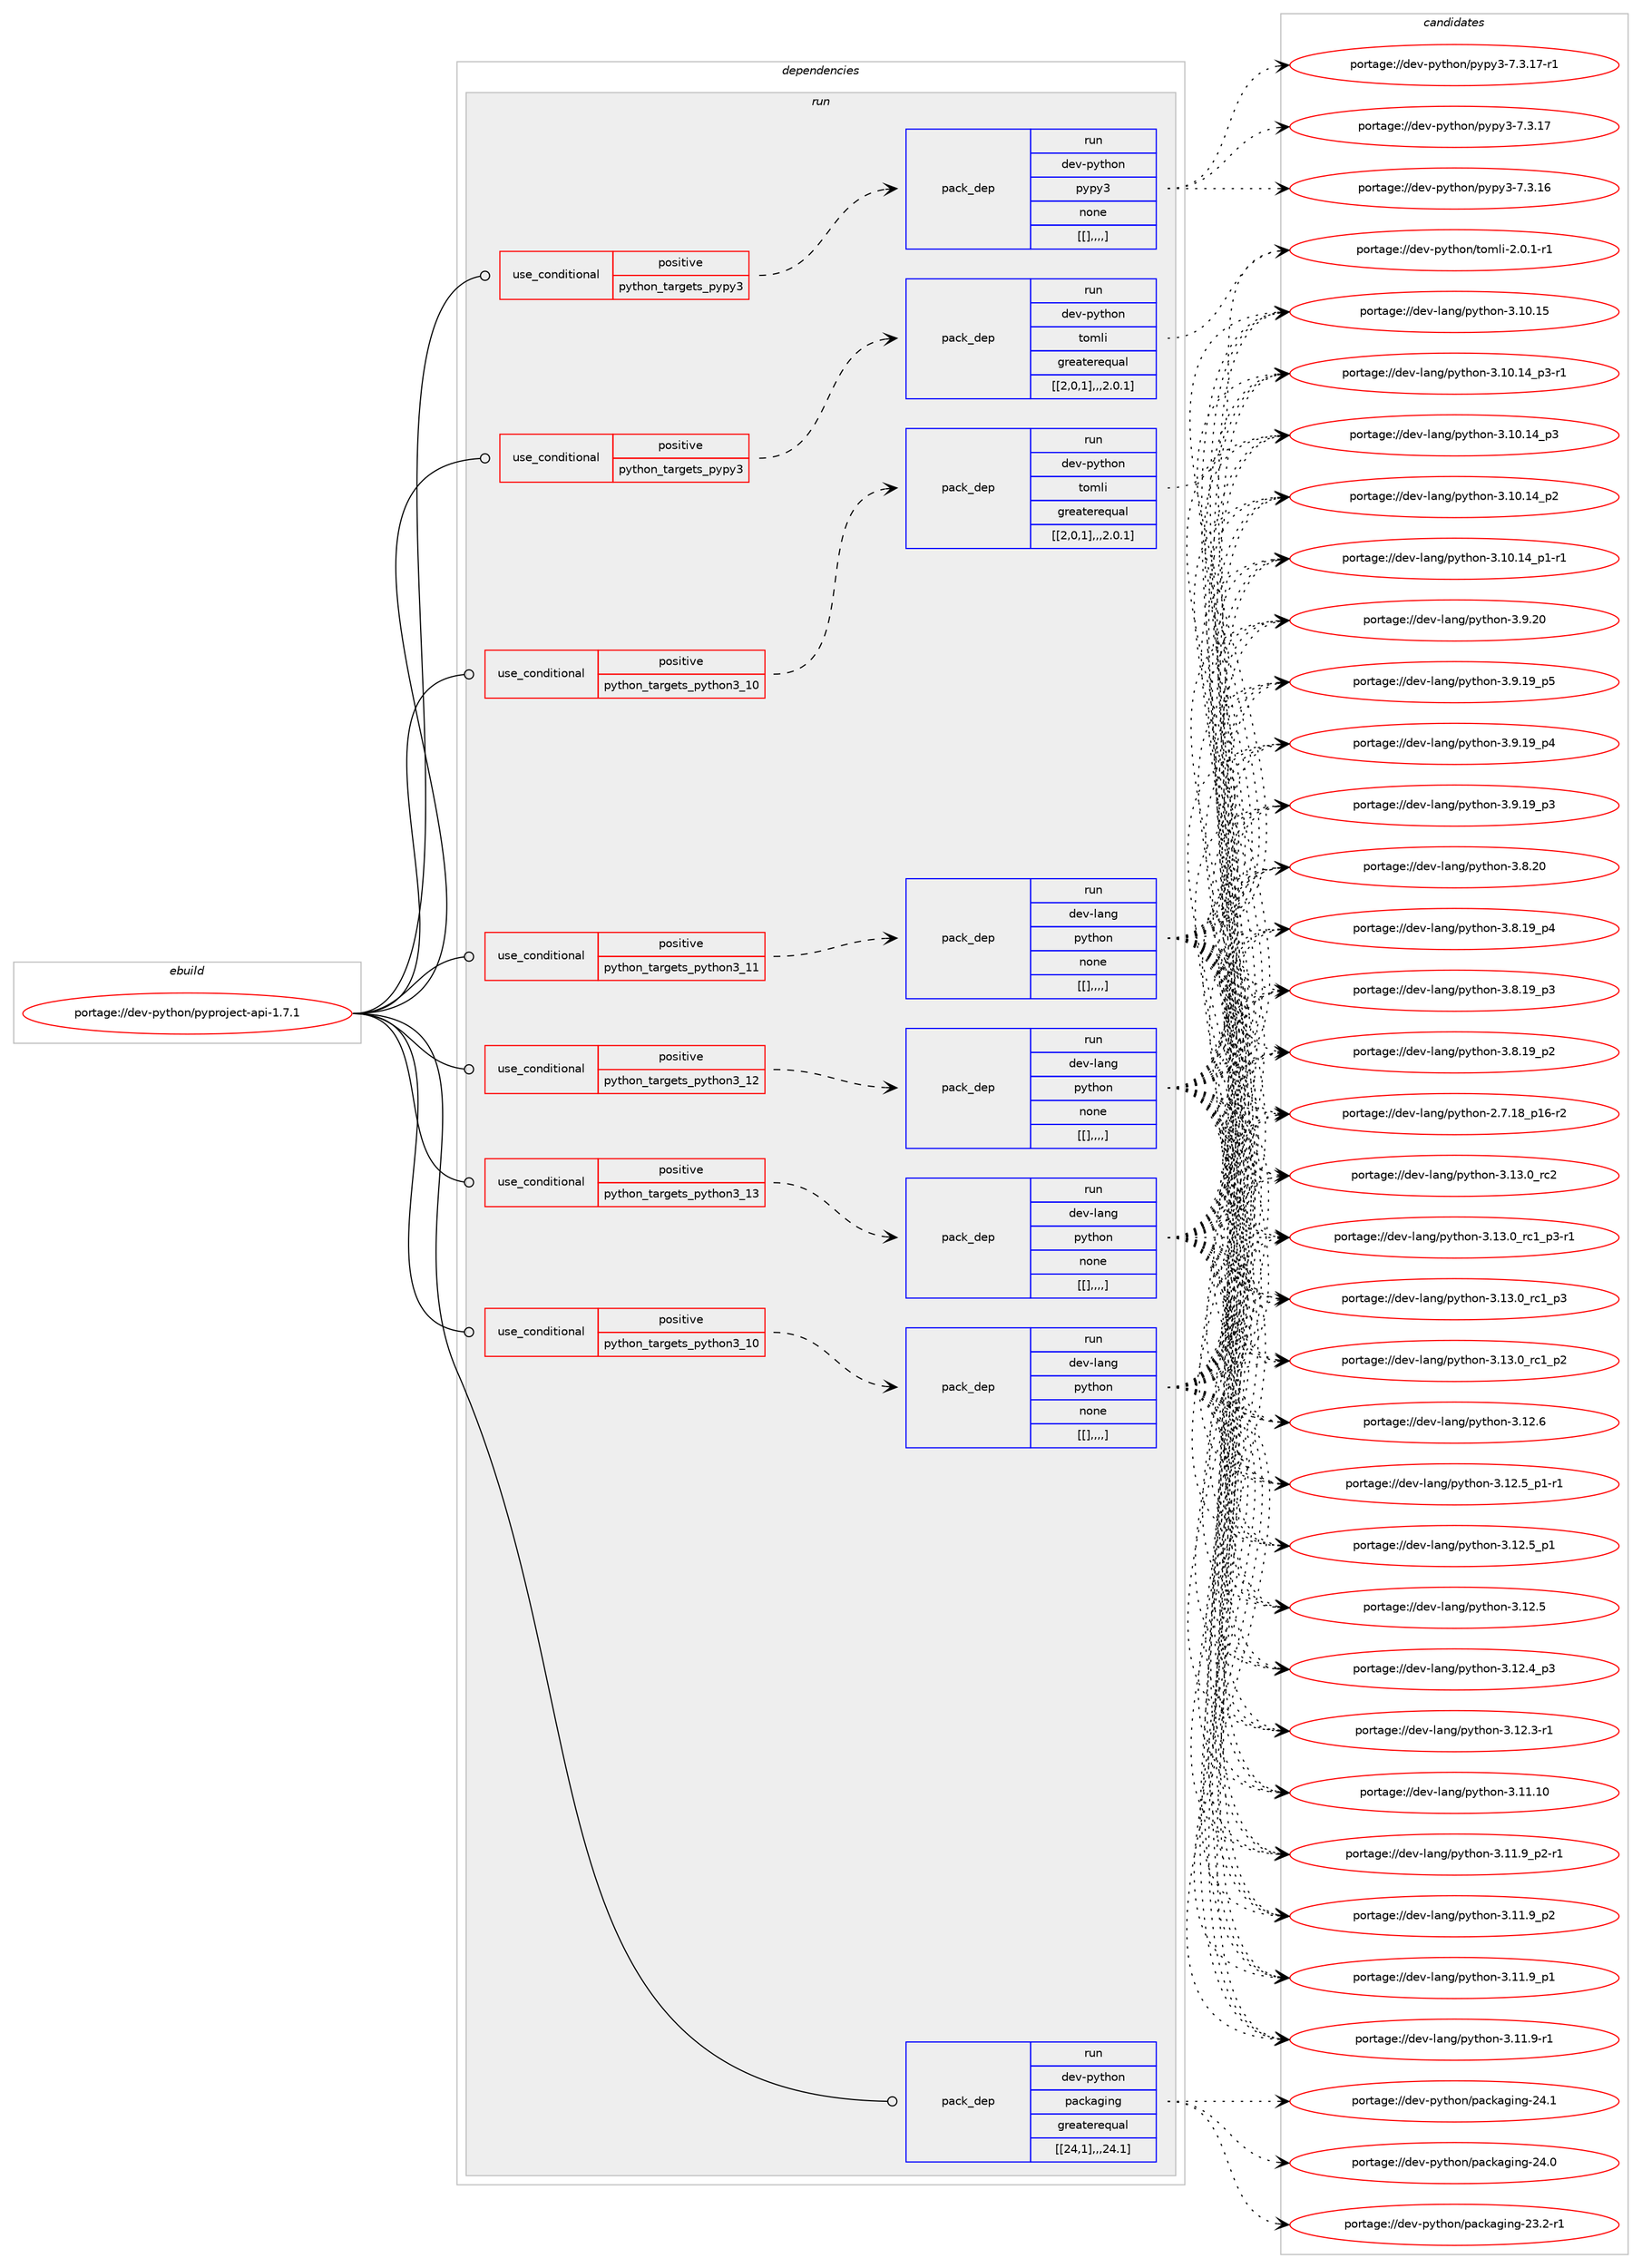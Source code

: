 digraph prolog {

# *************
# Graph options
# *************

newrank=true;
concentrate=true;
compound=true;
graph [rankdir=LR,fontname=Helvetica,fontsize=10,ranksep=1.5];#, ranksep=2.5, nodesep=0.2];
edge  [arrowhead=vee];
node  [fontname=Helvetica,fontsize=10];

# **********
# The ebuild
# **********

subgraph cluster_leftcol {
color=gray;
label=<<i>ebuild</i>>;
id [label="portage://dev-python/pyproject-api-1.7.1", color=red, width=4, href="../dev-python/pyproject-api-1.7.1.svg"];
}

# ****************
# The dependencies
# ****************

subgraph cluster_midcol {
color=gray;
label=<<i>dependencies</i>>;
subgraph cluster_compile {
fillcolor="#eeeeee";
style=filled;
label=<<i>compile</i>>;
}
subgraph cluster_compileandrun {
fillcolor="#eeeeee";
style=filled;
label=<<i>compile and run</i>>;
}
subgraph cluster_run {
fillcolor="#eeeeee";
style=filled;
label=<<i>run</i>>;
subgraph cond38197 {
dependency159200 [label=<<TABLE BORDER="0" CELLBORDER="1" CELLSPACING="0" CELLPADDING="4"><TR><TD ROWSPAN="3" CELLPADDING="10">use_conditional</TD></TR><TR><TD>positive</TD></TR><TR><TD>python_targets_pypy3</TD></TR></TABLE>>, shape=none, color=red];
subgraph pack119774 {
dependency159201 [label=<<TABLE BORDER="0" CELLBORDER="1" CELLSPACING="0" CELLPADDING="4" WIDTH="220"><TR><TD ROWSPAN="6" CELLPADDING="30">pack_dep</TD></TR><TR><TD WIDTH="110">run</TD></TR><TR><TD>dev-python</TD></TR><TR><TD>pypy3</TD></TR><TR><TD>none</TD></TR><TR><TD>[[],,,,]</TD></TR></TABLE>>, shape=none, color=blue];
}
dependency159200:e -> dependency159201:w [weight=20,style="dashed",arrowhead="vee"];
}
id:e -> dependency159200:w [weight=20,style="solid",arrowhead="odot"];
subgraph cond38198 {
dependency159202 [label=<<TABLE BORDER="0" CELLBORDER="1" CELLSPACING="0" CELLPADDING="4"><TR><TD ROWSPAN="3" CELLPADDING="10">use_conditional</TD></TR><TR><TD>positive</TD></TR><TR><TD>python_targets_pypy3</TD></TR></TABLE>>, shape=none, color=red];
subgraph pack119775 {
dependency159203 [label=<<TABLE BORDER="0" CELLBORDER="1" CELLSPACING="0" CELLPADDING="4" WIDTH="220"><TR><TD ROWSPAN="6" CELLPADDING="30">pack_dep</TD></TR><TR><TD WIDTH="110">run</TD></TR><TR><TD>dev-python</TD></TR><TR><TD>tomli</TD></TR><TR><TD>greaterequal</TD></TR><TR><TD>[[2,0,1],,,2.0.1]</TD></TR></TABLE>>, shape=none, color=blue];
}
dependency159202:e -> dependency159203:w [weight=20,style="dashed",arrowhead="vee"];
}
id:e -> dependency159202:w [weight=20,style="solid",arrowhead="odot"];
subgraph cond38199 {
dependency159204 [label=<<TABLE BORDER="0" CELLBORDER="1" CELLSPACING="0" CELLPADDING="4"><TR><TD ROWSPAN="3" CELLPADDING="10">use_conditional</TD></TR><TR><TD>positive</TD></TR><TR><TD>python_targets_python3_10</TD></TR></TABLE>>, shape=none, color=red];
subgraph pack119776 {
dependency159205 [label=<<TABLE BORDER="0" CELLBORDER="1" CELLSPACING="0" CELLPADDING="4" WIDTH="220"><TR><TD ROWSPAN="6" CELLPADDING="30">pack_dep</TD></TR><TR><TD WIDTH="110">run</TD></TR><TR><TD>dev-lang</TD></TR><TR><TD>python</TD></TR><TR><TD>none</TD></TR><TR><TD>[[],,,,]</TD></TR></TABLE>>, shape=none, color=blue];
}
dependency159204:e -> dependency159205:w [weight=20,style="dashed",arrowhead="vee"];
}
id:e -> dependency159204:w [weight=20,style="solid",arrowhead="odot"];
subgraph cond38200 {
dependency159206 [label=<<TABLE BORDER="0" CELLBORDER="1" CELLSPACING="0" CELLPADDING="4"><TR><TD ROWSPAN="3" CELLPADDING="10">use_conditional</TD></TR><TR><TD>positive</TD></TR><TR><TD>python_targets_python3_10</TD></TR></TABLE>>, shape=none, color=red];
subgraph pack119777 {
dependency159207 [label=<<TABLE BORDER="0" CELLBORDER="1" CELLSPACING="0" CELLPADDING="4" WIDTH="220"><TR><TD ROWSPAN="6" CELLPADDING="30">pack_dep</TD></TR><TR><TD WIDTH="110">run</TD></TR><TR><TD>dev-python</TD></TR><TR><TD>tomli</TD></TR><TR><TD>greaterequal</TD></TR><TR><TD>[[2,0,1],,,2.0.1]</TD></TR></TABLE>>, shape=none, color=blue];
}
dependency159206:e -> dependency159207:w [weight=20,style="dashed",arrowhead="vee"];
}
id:e -> dependency159206:w [weight=20,style="solid",arrowhead="odot"];
subgraph cond38201 {
dependency159208 [label=<<TABLE BORDER="0" CELLBORDER="1" CELLSPACING="0" CELLPADDING="4"><TR><TD ROWSPAN="3" CELLPADDING="10">use_conditional</TD></TR><TR><TD>positive</TD></TR><TR><TD>python_targets_python3_11</TD></TR></TABLE>>, shape=none, color=red];
subgraph pack119778 {
dependency159209 [label=<<TABLE BORDER="0" CELLBORDER="1" CELLSPACING="0" CELLPADDING="4" WIDTH="220"><TR><TD ROWSPAN="6" CELLPADDING="30">pack_dep</TD></TR><TR><TD WIDTH="110">run</TD></TR><TR><TD>dev-lang</TD></TR><TR><TD>python</TD></TR><TR><TD>none</TD></TR><TR><TD>[[],,,,]</TD></TR></TABLE>>, shape=none, color=blue];
}
dependency159208:e -> dependency159209:w [weight=20,style="dashed",arrowhead="vee"];
}
id:e -> dependency159208:w [weight=20,style="solid",arrowhead="odot"];
subgraph cond38202 {
dependency159210 [label=<<TABLE BORDER="0" CELLBORDER="1" CELLSPACING="0" CELLPADDING="4"><TR><TD ROWSPAN="3" CELLPADDING="10">use_conditional</TD></TR><TR><TD>positive</TD></TR><TR><TD>python_targets_python3_12</TD></TR></TABLE>>, shape=none, color=red];
subgraph pack119779 {
dependency159211 [label=<<TABLE BORDER="0" CELLBORDER="1" CELLSPACING="0" CELLPADDING="4" WIDTH="220"><TR><TD ROWSPAN="6" CELLPADDING="30">pack_dep</TD></TR><TR><TD WIDTH="110">run</TD></TR><TR><TD>dev-lang</TD></TR><TR><TD>python</TD></TR><TR><TD>none</TD></TR><TR><TD>[[],,,,]</TD></TR></TABLE>>, shape=none, color=blue];
}
dependency159210:e -> dependency159211:w [weight=20,style="dashed",arrowhead="vee"];
}
id:e -> dependency159210:w [weight=20,style="solid",arrowhead="odot"];
subgraph cond38203 {
dependency159212 [label=<<TABLE BORDER="0" CELLBORDER="1" CELLSPACING="0" CELLPADDING="4"><TR><TD ROWSPAN="3" CELLPADDING="10">use_conditional</TD></TR><TR><TD>positive</TD></TR><TR><TD>python_targets_python3_13</TD></TR></TABLE>>, shape=none, color=red];
subgraph pack119780 {
dependency159213 [label=<<TABLE BORDER="0" CELLBORDER="1" CELLSPACING="0" CELLPADDING="4" WIDTH="220"><TR><TD ROWSPAN="6" CELLPADDING="30">pack_dep</TD></TR><TR><TD WIDTH="110">run</TD></TR><TR><TD>dev-lang</TD></TR><TR><TD>python</TD></TR><TR><TD>none</TD></TR><TR><TD>[[],,,,]</TD></TR></TABLE>>, shape=none, color=blue];
}
dependency159212:e -> dependency159213:w [weight=20,style="dashed",arrowhead="vee"];
}
id:e -> dependency159212:w [weight=20,style="solid",arrowhead="odot"];
subgraph pack119781 {
dependency159214 [label=<<TABLE BORDER="0" CELLBORDER="1" CELLSPACING="0" CELLPADDING="4" WIDTH="220"><TR><TD ROWSPAN="6" CELLPADDING="30">pack_dep</TD></TR><TR><TD WIDTH="110">run</TD></TR><TR><TD>dev-python</TD></TR><TR><TD>packaging</TD></TR><TR><TD>greaterequal</TD></TR><TR><TD>[[24,1],,,24.1]</TD></TR></TABLE>>, shape=none, color=blue];
}
id:e -> dependency159214:w [weight=20,style="solid",arrowhead="odot"];
}
}

# **************
# The candidates
# **************

subgraph cluster_choices {
rank=same;
color=gray;
label=<<i>candidates</i>>;

subgraph choice119774 {
color=black;
nodesep=1;
choice100101118451121211161041111104711212111212151455546514649554511449 [label="portage://dev-python/pypy3-7.3.17-r1", color=red, width=4,href="../dev-python/pypy3-7.3.17-r1.svg"];
choice10010111845112121116104111110471121211121215145554651464955 [label="portage://dev-python/pypy3-7.3.17", color=red, width=4,href="../dev-python/pypy3-7.3.17.svg"];
choice10010111845112121116104111110471121211121215145554651464954 [label="portage://dev-python/pypy3-7.3.16", color=red, width=4,href="../dev-python/pypy3-7.3.16.svg"];
dependency159201:e -> choice100101118451121211161041111104711212111212151455546514649554511449:w [style=dotted,weight="100"];
dependency159201:e -> choice10010111845112121116104111110471121211121215145554651464955:w [style=dotted,weight="100"];
dependency159201:e -> choice10010111845112121116104111110471121211121215145554651464954:w [style=dotted,weight="100"];
}
subgraph choice119775 {
color=black;
nodesep=1;
choice10010111845112121116104111110471161111091081054550464846494511449 [label="portage://dev-python/tomli-2.0.1-r1", color=red, width=4,href="../dev-python/tomli-2.0.1-r1.svg"];
dependency159203:e -> choice10010111845112121116104111110471161111091081054550464846494511449:w [style=dotted,weight="100"];
}
subgraph choice119776 {
color=black;
nodesep=1;
choice10010111845108971101034711212111610411111045514649514648951149950 [label="portage://dev-lang/python-3.13.0_rc2", color=red, width=4,href="../dev-lang/python-3.13.0_rc2.svg"];
choice1001011184510897110103471121211161041111104551464951464895114994995112514511449 [label="portage://dev-lang/python-3.13.0_rc1_p3-r1", color=red, width=4,href="../dev-lang/python-3.13.0_rc1_p3-r1.svg"];
choice100101118451089711010347112121116104111110455146495146489511499499511251 [label="portage://dev-lang/python-3.13.0_rc1_p3", color=red, width=4,href="../dev-lang/python-3.13.0_rc1_p3.svg"];
choice100101118451089711010347112121116104111110455146495146489511499499511250 [label="portage://dev-lang/python-3.13.0_rc1_p2", color=red, width=4,href="../dev-lang/python-3.13.0_rc1_p2.svg"];
choice10010111845108971101034711212111610411111045514649504654 [label="portage://dev-lang/python-3.12.6", color=red, width=4,href="../dev-lang/python-3.12.6.svg"];
choice1001011184510897110103471121211161041111104551464950465395112494511449 [label="portage://dev-lang/python-3.12.5_p1-r1", color=red, width=4,href="../dev-lang/python-3.12.5_p1-r1.svg"];
choice100101118451089711010347112121116104111110455146495046539511249 [label="portage://dev-lang/python-3.12.5_p1", color=red, width=4,href="../dev-lang/python-3.12.5_p1.svg"];
choice10010111845108971101034711212111610411111045514649504653 [label="portage://dev-lang/python-3.12.5", color=red, width=4,href="../dev-lang/python-3.12.5.svg"];
choice100101118451089711010347112121116104111110455146495046529511251 [label="portage://dev-lang/python-3.12.4_p3", color=red, width=4,href="../dev-lang/python-3.12.4_p3.svg"];
choice100101118451089711010347112121116104111110455146495046514511449 [label="portage://dev-lang/python-3.12.3-r1", color=red, width=4,href="../dev-lang/python-3.12.3-r1.svg"];
choice1001011184510897110103471121211161041111104551464949464948 [label="portage://dev-lang/python-3.11.10", color=red, width=4,href="../dev-lang/python-3.11.10.svg"];
choice1001011184510897110103471121211161041111104551464949465795112504511449 [label="portage://dev-lang/python-3.11.9_p2-r1", color=red, width=4,href="../dev-lang/python-3.11.9_p2-r1.svg"];
choice100101118451089711010347112121116104111110455146494946579511250 [label="portage://dev-lang/python-3.11.9_p2", color=red, width=4,href="../dev-lang/python-3.11.9_p2.svg"];
choice100101118451089711010347112121116104111110455146494946579511249 [label="portage://dev-lang/python-3.11.9_p1", color=red, width=4,href="../dev-lang/python-3.11.9_p1.svg"];
choice100101118451089711010347112121116104111110455146494946574511449 [label="portage://dev-lang/python-3.11.9-r1", color=red, width=4,href="../dev-lang/python-3.11.9-r1.svg"];
choice1001011184510897110103471121211161041111104551464948464953 [label="portage://dev-lang/python-3.10.15", color=red, width=4,href="../dev-lang/python-3.10.15.svg"];
choice100101118451089711010347112121116104111110455146494846495295112514511449 [label="portage://dev-lang/python-3.10.14_p3-r1", color=red, width=4,href="../dev-lang/python-3.10.14_p3-r1.svg"];
choice10010111845108971101034711212111610411111045514649484649529511251 [label="portage://dev-lang/python-3.10.14_p3", color=red, width=4,href="../dev-lang/python-3.10.14_p3.svg"];
choice10010111845108971101034711212111610411111045514649484649529511250 [label="portage://dev-lang/python-3.10.14_p2", color=red, width=4,href="../dev-lang/python-3.10.14_p2.svg"];
choice100101118451089711010347112121116104111110455146494846495295112494511449 [label="portage://dev-lang/python-3.10.14_p1-r1", color=red, width=4,href="../dev-lang/python-3.10.14_p1-r1.svg"];
choice10010111845108971101034711212111610411111045514657465048 [label="portage://dev-lang/python-3.9.20", color=red, width=4,href="../dev-lang/python-3.9.20.svg"];
choice100101118451089711010347112121116104111110455146574649579511253 [label="portage://dev-lang/python-3.9.19_p5", color=red, width=4,href="../dev-lang/python-3.9.19_p5.svg"];
choice100101118451089711010347112121116104111110455146574649579511252 [label="portage://dev-lang/python-3.9.19_p4", color=red, width=4,href="../dev-lang/python-3.9.19_p4.svg"];
choice100101118451089711010347112121116104111110455146574649579511251 [label="portage://dev-lang/python-3.9.19_p3", color=red, width=4,href="../dev-lang/python-3.9.19_p3.svg"];
choice10010111845108971101034711212111610411111045514656465048 [label="portage://dev-lang/python-3.8.20", color=red, width=4,href="../dev-lang/python-3.8.20.svg"];
choice100101118451089711010347112121116104111110455146564649579511252 [label="portage://dev-lang/python-3.8.19_p4", color=red, width=4,href="../dev-lang/python-3.8.19_p4.svg"];
choice100101118451089711010347112121116104111110455146564649579511251 [label="portage://dev-lang/python-3.8.19_p3", color=red, width=4,href="../dev-lang/python-3.8.19_p3.svg"];
choice100101118451089711010347112121116104111110455146564649579511250 [label="portage://dev-lang/python-3.8.19_p2", color=red, width=4,href="../dev-lang/python-3.8.19_p2.svg"];
choice100101118451089711010347112121116104111110455046554649569511249544511450 [label="portage://dev-lang/python-2.7.18_p16-r2", color=red, width=4,href="../dev-lang/python-2.7.18_p16-r2.svg"];
dependency159205:e -> choice10010111845108971101034711212111610411111045514649514648951149950:w [style=dotted,weight="100"];
dependency159205:e -> choice1001011184510897110103471121211161041111104551464951464895114994995112514511449:w [style=dotted,weight="100"];
dependency159205:e -> choice100101118451089711010347112121116104111110455146495146489511499499511251:w [style=dotted,weight="100"];
dependency159205:e -> choice100101118451089711010347112121116104111110455146495146489511499499511250:w [style=dotted,weight="100"];
dependency159205:e -> choice10010111845108971101034711212111610411111045514649504654:w [style=dotted,weight="100"];
dependency159205:e -> choice1001011184510897110103471121211161041111104551464950465395112494511449:w [style=dotted,weight="100"];
dependency159205:e -> choice100101118451089711010347112121116104111110455146495046539511249:w [style=dotted,weight="100"];
dependency159205:e -> choice10010111845108971101034711212111610411111045514649504653:w [style=dotted,weight="100"];
dependency159205:e -> choice100101118451089711010347112121116104111110455146495046529511251:w [style=dotted,weight="100"];
dependency159205:e -> choice100101118451089711010347112121116104111110455146495046514511449:w [style=dotted,weight="100"];
dependency159205:e -> choice1001011184510897110103471121211161041111104551464949464948:w [style=dotted,weight="100"];
dependency159205:e -> choice1001011184510897110103471121211161041111104551464949465795112504511449:w [style=dotted,weight="100"];
dependency159205:e -> choice100101118451089711010347112121116104111110455146494946579511250:w [style=dotted,weight="100"];
dependency159205:e -> choice100101118451089711010347112121116104111110455146494946579511249:w [style=dotted,weight="100"];
dependency159205:e -> choice100101118451089711010347112121116104111110455146494946574511449:w [style=dotted,weight="100"];
dependency159205:e -> choice1001011184510897110103471121211161041111104551464948464953:w [style=dotted,weight="100"];
dependency159205:e -> choice100101118451089711010347112121116104111110455146494846495295112514511449:w [style=dotted,weight="100"];
dependency159205:e -> choice10010111845108971101034711212111610411111045514649484649529511251:w [style=dotted,weight="100"];
dependency159205:e -> choice10010111845108971101034711212111610411111045514649484649529511250:w [style=dotted,weight="100"];
dependency159205:e -> choice100101118451089711010347112121116104111110455146494846495295112494511449:w [style=dotted,weight="100"];
dependency159205:e -> choice10010111845108971101034711212111610411111045514657465048:w [style=dotted,weight="100"];
dependency159205:e -> choice100101118451089711010347112121116104111110455146574649579511253:w [style=dotted,weight="100"];
dependency159205:e -> choice100101118451089711010347112121116104111110455146574649579511252:w [style=dotted,weight="100"];
dependency159205:e -> choice100101118451089711010347112121116104111110455146574649579511251:w [style=dotted,weight="100"];
dependency159205:e -> choice10010111845108971101034711212111610411111045514656465048:w [style=dotted,weight="100"];
dependency159205:e -> choice100101118451089711010347112121116104111110455146564649579511252:w [style=dotted,weight="100"];
dependency159205:e -> choice100101118451089711010347112121116104111110455146564649579511251:w [style=dotted,weight="100"];
dependency159205:e -> choice100101118451089711010347112121116104111110455146564649579511250:w [style=dotted,weight="100"];
dependency159205:e -> choice100101118451089711010347112121116104111110455046554649569511249544511450:w [style=dotted,weight="100"];
}
subgraph choice119777 {
color=black;
nodesep=1;
choice10010111845112121116104111110471161111091081054550464846494511449 [label="portage://dev-python/tomli-2.0.1-r1", color=red, width=4,href="../dev-python/tomli-2.0.1-r1.svg"];
dependency159207:e -> choice10010111845112121116104111110471161111091081054550464846494511449:w [style=dotted,weight="100"];
}
subgraph choice119778 {
color=black;
nodesep=1;
choice10010111845108971101034711212111610411111045514649514648951149950 [label="portage://dev-lang/python-3.13.0_rc2", color=red, width=4,href="../dev-lang/python-3.13.0_rc2.svg"];
choice1001011184510897110103471121211161041111104551464951464895114994995112514511449 [label="portage://dev-lang/python-3.13.0_rc1_p3-r1", color=red, width=4,href="../dev-lang/python-3.13.0_rc1_p3-r1.svg"];
choice100101118451089711010347112121116104111110455146495146489511499499511251 [label="portage://dev-lang/python-3.13.0_rc1_p3", color=red, width=4,href="../dev-lang/python-3.13.0_rc1_p3.svg"];
choice100101118451089711010347112121116104111110455146495146489511499499511250 [label="portage://dev-lang/python-3.13.0_rc1_p2", color=red, width=4,href="../dev-lang/python-3.13.0_rc1_p2.svg"];
choice10010111845108971101034711212111610411111045514649504654 [label="portage://dev-lang/python-3.12.6", color=red, width=4,href="../dev-lang/python-3.12.6.svg"];
choice1001011184510897110103471121211161041111104551464950465395112494511449 [label="portage://dev-lang/python-3.12.5_p1-r1", color=red, width=4,href="../dev-lang/python-3.12.5_p1-r1.svg"];
choice100101118451089711010347112121116104111110455146495046539511249 [label="portage://dev-lang/python-3.12.5_p1", color=red, width=4,href="../dev-lang/python-3.12.5_p1.svg"];
choice10010111845108971101034711212111610411111045514649504653 [label="portage://dev-lang/python-3.12.5", color=red, width=4,href="../dev-lang/python-3.12.5.svg"];
choice100101118451089711010347112121116104111110455146495046529511251 [label="portage://dev-lang/python-3.12.4_p3", color=red, width=4,href="../dev-lang/python-3.12.4_p3.svg"];
choice100101118451089711010347112121116104111110455146495046514511449 [label="portage://dev-lang/python-3.12.3-r1", color=red, width=4,href="../dev-lang/python-3.12.3-r1.svg"];
choice1001011184510897110103471121211161041111104551464949464948 [label="portage://dev-lang/python-3.11.10", color=red, width=4,href="../dev-lang/python-3.11.10.svg"];
choice1001011184510897110103471121211161041111104551464949465795112504511449 [label="portage://dev-lang/python-3.11.9_p2-r1", color=red, width=4,href="../dev-lang/python-3.11.9_p2-r1.svg"];
choice100101118451089711010347112121116104111110455146494946579511250 [label="portage://dev-lang/python-3.11.9_p2", color=red, width=4,href="../dev-lang/python-3.11.9_p2.svg"];
choice100101118451089711010347112121116104111110455146494946579511249 [label="portage://dev-lang/python-3.11.9_p1", color=red, width=4,href="../dev-lang/python-3.11.9_p1.svg"];
choice100101118451089711010347112121116104111110455146494946574511449 [label="portage://dev-lang/python-3.11.9-r1", color=red, width=4,href="../dev-lang/python-3.11.9-r1.svg"];
choice1001011184510897110103471121211161041111104551464948464953 [label="portage://dev-lang/python-3.10.15", color=red, width=4,href="../dev-lang/python-3.10.15.svg"];
choice100101118451089711010347112121116104111110455146494846495295112514511449 [label="portage://dev-lang/python-3.10.14_p3-r1", color=red, width=4,href="../dev-lang/python-3.10.14_p3-r1.svg"];
choice10010111845108971101034711212111610411111045514649484649529511251 [label="portage://dev-lang/python-3.10.14_p3", color=red, width=4,href="../dev-lang/python-3.10.14_p3.svg"];
choice10010111845108971101034711212111610411111045514649484649529511250 [label="portage://dev-lang/python-3.10.14_p2", color=red, width=4,href="../dev-lang/python-3.10.14_p2.svg"];
choice100101118451089711010347112121116104111110455146494846495295112494511449 [label="portage://dev-lang/python-3.10.14_p1-r1", color=red, width=4,href="../dev-lang/python-3.10.14_p1-r1.svg"];
choice10010111845108971101034711212111610411111045514657465048 [label="portage://dev-lang/python-3.9.20", color=red, width=4,href="../dev-lang/python-3.9.20.svg"];
choice100101118451089711010347112121116104111110455146574649579511253 [label="portage://dev-lang/python-3.9.19_p5", color=red, width=4,href="../dev-lang/python-3.9.19_p5.svg"];
choice100101118451089711010347112121116104111110455146574649579511252 [label="portage://dev-lang/python-3.9.19_p4", color=red, width=4,href="../dev-lang/python-3.9.19_p4.svg"];
choice100101118451089711010347112121116104111110455146574649579511251 [label="portage://dev-lang/python-3.9.19_p3", color=red, width=4,href="../dev-lang/python-3.9.19_p3.svg"];
choice10010111845108971101034711212111610411111045514656465048 [label="portage://dev-lang/python-3.8.20", color=red, width=4,href="../dev-lang/python-3.8.20.svg"];
choice100101118451089711010347112121116104111110455146564649579511252 [label="portage://dev-lang/python-3.8.19_p4", color=red, width=4,href="../dev-lang/python-3.8.19_p4.svg"];
choice100101118451089711010347112121116104111110455146564649579511251 [label="portage://dev-lang/python-3.8.19_p3", color=red, width=4,href="../dev-lang/python-3.8.19_p3.svg"];
choice100101118451089711010347112121116104111110455146564649579511250 [label="portage://dev-lang/python-3.8.19_p2", color=red, width=4,href="../dev-lang/python-3.8.19_p2.svg"];
choice100101118451089711010347112121116104111110455046554649569511249544511450 [label="portage://dev-lang/python-2.7.18_p16-r2", color=red, width=4,href="../dev-lang/python-2.7.18_p16-r2.svg"];
dependency159209:e -> choice10010111845108971101034711212111610411111045514649514648951149950:w [style=dotted,weight="100"];
dependency159209:e -> choice1001011184510897110103471121211161041111104551464951464895114994995112514511449:w [style=dotted,weight="100"];
dependency159209:e -> choice100101118451089711010347112121116104111110455146495146489511499499511251:w [style=dotted,weight="100"];
dependency159209:e -> choice100101118451089711010347112121116104111110455146495146489511499499511250:w [style=dotted,weight="100"];
dependency159209:e -> choice10010111845108971101034711212111610411111045514649504654:w [style=dotted,weight="100"];
dependency159209:e -> choice1001011184510897110103471121211161041111104551464950465395112494511449:w [style=dotted,weight="100"];
dependency159209:e -> choice100101118451089711010347112121116104111110455146495046539511249:w [style=dotted,weight="100"];
dependency159209:e -> choice10010111845108971101034711212111610411111045514649504653:w [style=dotted,weight="100"];
dependency159209:e -> choice100101118451089711010347112121116104111110455146495046529511251:w [style=dotted,weight="100"];
dependency159209:e -> choice100101118451089711010347112121116104111110455146495046514511449:w [style=dotted,weight="100"];
dependency159209:e -> choice1001011184510897110103471121211161041111104551464949464948:w [style=dotted,weight="100"];
dependency159209:e -> choice1001011184510897110103471121211161041111104551464949465795112504511449:w [style=dotted,weight="100"];
dependency159209:e -> choice100101118451089711010347112121116104111110455146494946579511250:w [style=dotted,weight="100"];
dependency159209:e -> choice100101118451089711010347112121116104111110455146494946579511249:w [style=dotted,weight="100"];
dependency159209:e -> choice100101118451089711010347112121116104111110455146494946574511449:w [style=dotted,weight="100"];
dependency159209:e -> choice1001011184510897110103471121211161041111104551464948464953:w [style=dotted,weight="100"];
dependency159209:e -> choice100101118451089711010347112121116104111110455146494846495295112514511449:w [style=dotted,weight="100"];
dependency159209:e -> choice10010111845108971101034711212111610411111045514649484649529511251:w [style=dotted,weight="100"];
dependency159209:e -> choice10010111845108971101034711212111610411111045514649484649529511250:w [style=dotted,weight="100"];
dependency159209:e -> choice100101118451089711010347112121116104111110455146494846495295112494511449:w [style=dotted,weight="100"];
dependency159209:e -> choice10010111845108971101034711212111610411111045514657465048:w [style=dotted,weight="100"];
dependency159209:e -> choice100101118451089711010347112121116104111110455146574649579511253:w [style=dotted,weight="100"];
dependency159209:e -> choice100101118451089711010347112121116104111110455146574649579511252:w [style=dotted,weight="100"];
dependency159209:e -> choice100101118451089711010347112121116104111110455146574649579511251:w [style=dotted,weight="100"];
dependency159209:e -> choice10010111845108971101034711212111610411111045514656465048:w [style=dotted,weight="100"];
dependency159209:e -> choice100101118451089711010347112121116104111110455146564649579511252:w [style=dotted,weight="100"];
dependency159209:e -> choice100101118451089711010347112121116104111110455146564649579511251:w [style=dotted,weight="100"];
dependency159209:e -> choice100101118451089711010347112121116104111110455146564649579511250:w [style=dotted,weight="100"];
dependency159209:e -> choice100101118451089711010347112121116104111110455046554649569511249544511450:w [style=dotted,weight="100"];
}
subgraph choice119779 {
color=black;
nodesep=1;
choice10010111845108971101034711212111610411111045514649514648951149950 [label="portage://dev-lang/python-3.13.0_rc2", color=red, width=4,href="../dev-lang/python-3.13.0_rc2.svg"];
choice1001011184510897110103471121211161041111104551464951464895114994995112514511449 [label="portage://dev-lang/python-3.13.0_rc1_p3-r1", color=red, width=4,href="../dev-lang/python-3.13.0_rc1_p3-r1.svg"];
choice100101118451089711010347112121116104111110455146495146489511499499511251 [label="portage://dev-lang/python-3.13.0_rc1_p3", color=red, width=4,href="../dev-lang/python-3.13.0_rc1_p3.svg"];
choice100101118451089711010347112121116104111110455146495146489511499499511250 [label="portage://dev-lang/python-3.13.0_rc1_p2", color=red, width=4,href="../dev-lang/python-3.13.0_rc1_p2.svg"];
choice10010111845108971101034711212111610411111045514649504654 [label="portage://dev-lang/python-3.12.6", color=red, width=4,href="../dev-lang/python-3.12.6.svg"];
choice1001011184510897110103471121211161041111104551464950465395112494511449 [label="portage://dev-lang/python-3.12.5_p1-r1", color=red, width=4,href="../dev-lang/python-3.12.5_p1-r1.svg"];
choice100101118451089711010347112121116104111110455146495046539511249 [label="portage://dev-lang/python-3.12.5_p1", color=red, width=4,href="../dev-lang/python-3.12.5_p1.svg"];
choice10010111845108971101034711212111610411111045514649504653 [label="portage://dev-lang/python-3.12.5", color=red, width=4,href="../dev-lang/python-3.12.5.svg"];
choice100101118451089711010347112121116104111110455146495046529511251 [label="portage://dev-lang/python-3.12.4_p3", color=red, width=4,href="../dev-lang/python-3.12.4_p3.svg"];
choice100101118451089711010347112121116104111110455146495046514511449 [label="portage://dev-lang/python-3.12.3-r1", color=red, width=4,href="../dev-lang/python-3.12.3-r1.svg"];
choice1001011184510897110103471121211161041111104551464949464948 [label="portage://dev-lang/python-3.11.10", color=red, width=4,href="../dev-lang/python-3.11.10.svg"];
choice1001011184510897110103471121211161041111104551464949465795112504511449 [label="portage://dev-lang/python-3.11.9_p2-r1", color=red, width=4,href="../dev-lang/python-3.11.9_p2-r1.svg"];
choice100101118451089711010347112121116104111110455146494946579511250 [label="portage://dev-lang/python-3.11.9_p2", color=red, width=4,href="../dev-lang/python-3.11.9_p2.svg"];
choice100101118451089711010347112121116104111110455146494946579511249 [label="portage://dev-lang/python-3.11.9_p1", color=red, width=4,href="../dev-lang/python-3.11.9_p1.svg"];
choice100101118451089711010347112121116104111110455146494946574511449 [label="portage://dev-lang/python-3.11.9-r1", color=red, width=4,href="../dev-lang/python-3.11.9-r1.svg"];
choice1001011184510897110103471121211161041111104551464948464953 [label="portage://dev-lang/python-3.10.15", color=red, width=4,href="../dev-lang/python-3.10.15.svg"];
choice100101118451089711010347112121116104111110455146494846495295112514511449 [label="portage://dev-lang/python-3.10.14_p3-r1", color=red, width=4,href="../dev-lang/python-3.10.14_p3-r1.svg"];
choice10010111845108971101034711212111610411111045514649484649529511251 [label="portage://dev-lang/python-3.10.14_p3", color=red, width=4,href="../dev-lang/python-3.10.14_p3.svg"];
choice10010111845108971101034711212111610411111045514649484649529511250 [label="portage://dev-lang/python-3.10.14_p2", color=red, width=4,href="../dev-lang/python-3.10.14_p2.svg"];
choice100101118451089711010347112121116104111110455146494846495295112494511449 [label="portage://dev-lang/python-3.10.14_p1-r1", color=red, width=4,href="../dev-lang/python-3.10.14_p1-r1.svg"];
choice10010111845108971101034711212111610411111045514657465048 [label="portage://dev-lang/python-3.9.20", color=red, width=4,href="../dev-lang/python-3.9.20.svg"];
choice100101118451089711010347112121116104111110455146574649579511253 [label="portage://dev-lang/python-3.9.19_p5", color=red, width=4,href="../dev-lang/python-3.9.19_p5.svg"];
choice100101118451089711010347112121116104111110455146574649579511252 [label="portage://dev-lang/python-3.9.19_p4", color=red, width=4,href="../dev-lang/python-3.9.19_p4.svg"];
choice100101118451089711010347112121116104111110455146574649579511251 [label="portage://dev-lang/python-3.9.19_p3", color=red, width=4,href="../dev-lang/python-3.9.19_p3.svg"];
choice10010111845108971101034711212111610411111045514656465048 [label="portage://dev-lang/python-3.8.20", color=red, width=4,href="../dev-lang/python-3.8.20.svg"];
choice100101118451089711010347112121116104111110455146564649579511252 [label="portage://dev-lang/python-3.8.19_p4", color=red, width=4,href="../dev-lang/python-3.8.19_p4.svg"];
choice100101118451089711010347112121116104111110455146564649579511251 [label="portage://dev-lang/python-3.8.19_p3", color=red, width=4,href="../dev-lang/python-3.8.19_p3.svg"];
choice100101118451089711010347112121116104111110455146564649579511250 [label="portage://dev-lang/python-3.8.19_p2", color=red, width=4,href="../dev-lang/python-3.8.19_p2.svg"];
choice100101118451089711010347112121116104111110455046554649569511249544511450 [label="portage://dev-lang/python-2.7.18_p16-r2", color=red, width=4,href="../dev-lang/python-2.7.18_p16-r2.svg"];
dependency159211:e -> choice10010111845108971101034711212111610411111045514649514648951149950:w [style=dotted,weight="100"];
dependency159211:e -> choice1001011184510897110103471121211161041111104551464951464895114994995112514511449:w [style=dotted,weight="100"];
dependency159211:e -> choice100101118451089711010347112121116104111110455146495146489511499499511251:w [style=dotted,weight="100"];
dependency159211:e -> choice100101118451089711010347112121116104111110455146495146489511499499511250:w [style=dotted,weight="100"];
dependency159211:e -> choice10010111845108971101034711212111610411111045514649504654:w [style=dotted,weight="100"];
dependency159211:e -> choice1001011184510897110103471121211161041111104551464950465395112494511449:w [style=dotted,weight="100"];
dependency159211:e -> choice100101118451089711010347112121116104111110455146495046539511249:w [style=dotted,weight="100"];
dependency159211:e -> choice10010111845108971101034711212111610411111045514649504653:w [style=dotted,weight="100"];
dependency159211:e -> choice100101118451089711010347112121116104111110455146495046529511251:w [style=dotted,weight="100"];
dependency159211:e -> choice100101118451089711010347112121116104111110455146495046514511449:w [style=dotted,weight="100"];
dependency159211:e -> choice1001011184510897110103471121211161041111104551464949464948:w [style=dotted,weight="100"];
dependency159211:e -> choice1001011184510897110103471121211161041111104551464949465795112504511449:w [style=dotted,weight="100"];
dependency159211:e -> choice100101118451089711010347112121116104111110455146494946579511250:w [style=dotted,weight="100"];
dependency159211:e -> choice100101118451089711010347112121116104111110455146494946579511249:w [style=dotted,weight="100"];
dependency159211:e -> choice100101118451089711010347112121116104111110455146494946574511449:w [style=dotted,weight="100"];
dependency159211:e -> choice1001011184510897110103471121211161041111104551464948464953:w [style=dotted,weight="100"];
dependency159211:e -> choice100101118451089711010347112121116104111110455146494846495295112514511449:w [style=dotted,weight="100"];
dependency159211:e -> choice10010111845108971101034711212111610411111045514649484649529511251:w [style=dotted,weight="100"];
dependency159211:e -> choice10010111845108971101034711212111610411111045514649484649529511250:w [style=dotted,weight="100"];
dependency159211:e -> choice100101118451089711010347112121116104111110455146494846495295112494511449:w [style=dotted,weight="100"];
dependency159211:e -> choice10010111845108971101034711212111610411111045514657465048:w [style=dotted,weight="100"];
dependency159211:e -> choice100101118451089711010347112121116104111110455146574649579511253:w [style=dotted,weight="100"];
dependency159211:e -> choice100101118451089711010347112121116104111110455146574649579511252:w [style=dotted,weight="100"];
dependency159211:e -> choice100101118451089711010347112121116104111110455146574649579511251:w [style=dotted,weight="100"];
dependency159211:e -> choice10010111845108971101034711212111610411111045514656465048:w [style=dotted,weight="100"];
dependency159211:e -> choice100101118451089711010347112121116104111110455146564649579511252:w [style=dotted,weight="100"];
dependency159211:e -> choice100101118451089711010347112121116104111110455146564649579511251:w [style=dotted,weight="100"];
dependency159211:e -> choice100101118451089711010347112121116104111110455146564649579511250:w [style=dotted,weight="100"];
dependency159211:e -> choice100101118451089711010347112121116104111110455046554649569511249544511450:w [style=dotted,weight="100"];
}
subgraph choice119780 {
color=black;
nodesep=1;
choice10010111845108971101034711212111610411111045514649514648951149950 [label="portage://dev-lang/python-3.13.0_rc2", color=red, width=4,href="../dev-lang/python-3.13.0_rc2.svg"];
choice1001011184510897110103471121211161041111104551464951464895114994995112514511449 [label="portage://dev-lang/python-3.13.0_rc1_p3-r1", color=red, width=4,href="../dev-lang/python-3.13.0_rc1_p3-r1.svg"];
choice100101118451089711010347112121116104111110455146495146489511499499511251 [label="portage://dev-lang/python-3.13.0_rc1_p3", color=red, width=4,href="../dev-lang/python-3.13.0_rc1_p3.svg"];
choice100101118451089711010347112121116104111110455146495146489511499499511250 [label="portage://dev-lang/python-3.13.0_rc1_p2", color=red, width=4,href="../dev-lang/python-3.13.0_rc1_p2.svg"];
choice10010111845108971101034711212111610411111045514649504654 [label="portage://dev-lang/python-3.12.6", color=red, width=4,href="../dev-lang/python-3.12.6.svg"];
choice1001011184510897110103471121211161041111104551464950465395112494511449 [label="portage://dev-lang/python-3.12.5_p1-r1", color=red, width=4,href="../dev-lang/python-3.12.5_p1-r1.svg"];
choice100101118451089711010347112121116104111110455146495046539511249 [label="portage://dev-lang/python-3.12.5_p1", color=red, width=4,href="../dev-lang/python-3.12.5_p1.svg"];
choice10010111845108971101034711212111610411111045514649504653 [label="portage://dev-lang/python-3.12.5", color=red, width=4,href="../dev-lang/python-3.12.5.svg"];
choice100101118451089711010347112121116104111110455146495046529511251 [label="portage://dev-lang/python-3.12.4_p3", color=red, width=4,href="../dev-lang/python-3.12.4_p3.svg"];
choice100101118451089711010347112121116104111110455146495046514511449 [label="portage://dev-lang/python-3.12.3-r1", color=red, width=4,href="../dev-lang/python-3.12.3-r1.svg"];
choice1001011184510897110103471121211161041111104551464949464948 [label="portage://dev-lang/python-3.11.10", color=red, width=4,href="../dev-lang/python-3.11.10.svg"];
choice1001011184510897110103471121211161041111104551464949465795112504511449 [label="portage://dev-lang/python-3.11.9_p2-r1", color=red, width=4,href="../dev-lang/python-3.11.9_p2-r1.svg"];
choice100101118451089711010347112121116104111110455146494946579511250 [label="portage://dev-lang/python-3.11.9_p2", color=red, width=4,href="../dev-lang/python-3.11.9_p2.svg"];
choice100101118451089711010347112121116104111110455146494946579511249 [label="portage://dev-lang/python-3.11.9_p1", color=red, width=4,href="../dev-lang/python-3.11.9_p1.svg"];
choice100101118451089711010347112121116104111110455146494946574511449 [label="portage://dev-lang/python-3.11.9-r1", color=red, width=4,href="../dev-lang/python-3.11.9-r1.svg"];
choice1001011184510897110103471121211161041111104551464948464953 [label="portage://dev-lang/python-3.10.15", color=red, width=4,href="../dev-lang/python-3.10.15.svg"];
choice100101118451089711010347112121116104111110455146494846495295112514511449 [label="portage://dev-lang/python-3.10.14_p3-r1", color=red, width=4,href="../dev-lang/python-3.10.14_p3-r1.svg"];
choice10010111845108971101034711212111610411111045514649484649529511251 [label="portage://dev-lang/python-3.10.14_p3", color=red, width=4,href="../dev-lang/python-3.10.14_p3.svg"];
choice10010111845108971101034711212111610411111045514649484649529511250 [label="portage://dev-lang/python-3.10.14_p2", color=red, width=4,href="../dev-lang/python-3.10.14_p2.svg"];
choice100101118451089711010347112121116104111110455146494846495295112494511449 [label="portage://dev-lang/python-3.10.14_p1-r1", color=red, width=4,href="../dev-lang/python-3.10.14_p1-r1.svg"];
choice10010111845108971101034711212111610411111045514657465048 [label="portage://dev-lang/python-3.9.20", color=red, width=4,href="../dev-lang/python-3.9.20.svg"];
choice100101118451089711010347112121116104111110455146574649579511253 [label="portage://dev-lang/python-3.9.19_p5", color=red, width=4,href="../dev-lang/python-3.9.19_p5.svg"];
choice100101118451089711010347112121116104111110455146574649579511252 [label="portage://dev-lang/python-3.9.19_p4", color=red, width=4,href="../dev-lang/python-3.9.19_p4.svg"];
choice100101118451089711010347112121116104111110455146574649579511251 [label="portage://dev-lang/python-3.9.19_p3", color=red, width=4,href="../dev-lang/python-3.9.19_p3.svg"];
choice10010111845108971101034711212111610411111045514656465048 [label="portage://dev-lang/python-3.8.20", color=red, width=4,href="../dev-lang/python-3.8.20.svg"];
choice100101118451089711010347112121116104111110455146564649579511252 [label="portage://dev-lang/python-3.8.19_p4", color=red, width=4,href="../dev-lang/python-3.8.19_p4.svg"];
choice100101118451089711010347112121116104111110455146564649579511251 [label="portage://dev-lang/python-3.8.19_p3", color=red, width=4,href="../dev-lang/python-3.8.19_p3.svg"];
choice100101118451089711010347112121116104111110455146564649579511250 [label="portage://dev-lang/python-3.8.19_p2", color=red, width=4,href="../dev-lang/python-3.8.19_p2.svg"];
choice100101118451089711010347112121116104111110455046554649569511249544511450 [label="portage://dev-lang/python-2.7.18_p16-r2", color=red, width=4,href="../dev-lang/python-2.7.18_p16-r2.svg"];
dependency159213:e -> choice10010111845108971101034711212111610411111045514649514648951149950:w [style=dotted,weight="100"];
dependency159213:e -> choice1001011184510897110103471121211161041111104551464951464895114994995112514511449:w [style=dotted,weight="100"];
dependency159213:e -> choice100101118451089711010347112121116104111110455146495146489511499499511251:w [style=dotted,weight="100"];
dependency159213:e -> choice100101118451089711010347112121116104111110455146495146489511499499511250:w [style=dotted,weight="100"];
dependency159213:e -> choice10010111845108971101034711212111610411111045514649504654:w [style=dotted,weight="100"];
dependency159213:e -> choice1001011184510897110103471121211161041111104551464950465395112494511449:w [style=dotted,weight="100"];
dependency159213:e -> choice100101118451089711010347112121116104111110455146495046539511249:w [style=dotted,weight="100"];
dependency159213:e -> choice10010111845108971101034711212111610411111045514649504653:w [style=dotted,weight="100"];
dependency159213:e -> choice100101118451089711010347112121116104111110455146495046529511251:w [style=dotted,weight="100"];
dependency159213:e -> choice100101118451089711010347112121116104111110455146495046514511449:w [style=dotted,weight="100"];
dependency159213:e -> choice1001011184510897110103471121211161041111104551464949464948:w [style=dotted,weight="100"];
dependency159213:e -> choice1001011184510897110103471121211161041111104551464949465795112504511449:w [style=dotted,weight="100"];
dependency159213:e -> choice100101118451089711010347112121116104111110455146494946579511250:w [style=dotted,weight="100"];
dependency159213:e -> choice100101118451089711010347112121116104111110455146494946579511249:w [style=dotted,weight="100"];
dependency159213:e -> choice100101118451089711010347112121116104111110455146494946574511449:w [style=dotted,weight="100"];
dependency159213:e -> choice1001011184510897110103471121211161041111104551464948464953:w [style=dotted,weight="100"];
dependency159213:e -> choice100101118451089711010347112121116104111110455146494846495295112514511449:w [style=dotted,weight="100"];
dependency159213:e -> choice10010111845108971101034711212111610411111045514649484649529511251:w [style=dotted,weight="100"];
dependency159213:e -> choice10010111845108971101034711212111610411111045514649484649529511250:w [style=dotted,weight="100"];
dependency159213:e -> choice100101118451089711010347112121116104111110455146494846495295112494511449:w [style=dotted,weight="100"];
dependency159213:e -> choice10010111845108971101034711212111610411111045514657465048:w [style=dotted,weight="100"];
dependency159213:e -> choice100101118451089711010347112121116104111110455146574649579511253:w [style=dotted,weight="100"];
dependency159213:e -> choice100101118451089711010347112121116104111110455146574649579511252:w [style=dotted,weight="100"];
dependency159213:e -> choice100101118451089711010347112121116104111110455146574649579511251:w [style=dotted,weight="100"];
dependency159213:e -> choice10010111845108971101034711212111610411111045514656465048:w [style=dotted,weight="100"];
dependency159213:e -> choice100101118451089711010347112121116104111110455146564649579511252:w [style=dotted,weight="100"];
dependency159213:e -> choice100101118451089711010347112121116104111110455146564649579511251:w [style=dotted,weight="100"];
dependency159213:e -> choice100101118451089711010347112121116104111110455146564649579511250:w [style=dotted,weight="100"];
dependency159213:e -> choice100101118451089711010347112121116104111110455046554649569511249544511450:w [style=dotted,weight="100"];
}
subgraph choice119781 {
color=black;
nodesep=1;
choice10010111845112121116104111110471129799107971031051101034550524649 [label="portage://dev-python/packaging-24.1", color=red, width=4,href="../dev-python/packaging-24.1.svg"];
choice10010111845112121116104111110471129799107971031051101034550524648 [label="portage://dev-python/packaging-24.0", color=red, width=4,href="../dev-python/packaging-24.0.svg"];
choice100101118451121211161041111104711297991079710310511010345505146504511449 [label="portage://dev-python/packaging-23.2-r1", color=red, width=4,href="../dev-python/packaging-23.2-r1.svg"];
dependency159214:e -> choice10010111845112121116104111110471129799107971031051101034550524649:w [style=dotted,weight="100"];
dependency159214:e -> choice10010111845112121116104111110471129799107971031051101034550524648:w [style=dotted,weight="100"];
dependency159214:e -> choice100101118451121211161041111104711297991079710310511010345505146504511449:w [style=dotted,weight="100"];
}
}

}
